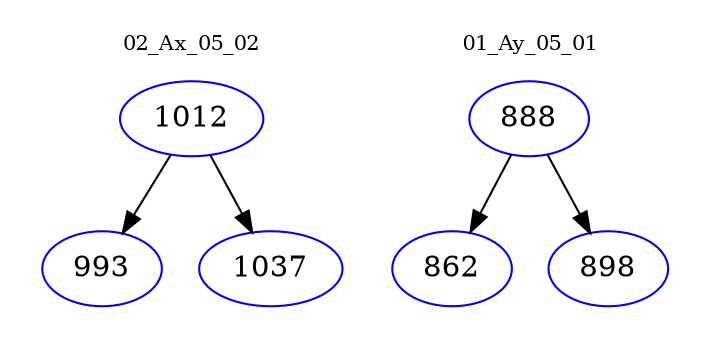 digraph{
subgraph cluster_0 {
color = white
label = "02_Ax_05_02";
fontsize=10;
T0_1012 [label="1012", color="blue"]
T0_1012 -> T0_993 [color="black"]
T0_993 [label="993", color="blue"]
T0_1012 -> T0_1037 [color="black"]
T0_1037 [label="1037", color="blue"]
}
subgraph cluster_1 {
color = white
label = "01_Ay_05_01";
fontsize=10;
T1_888 [label="888", color="blue"]
T1_888 -> T1_862 [color="black"]
T1_862 [label="862", color="blue"]
T1_888 -> T1_898 [color="black"]
T1_898 [label="898", color="blue"]
}
}
